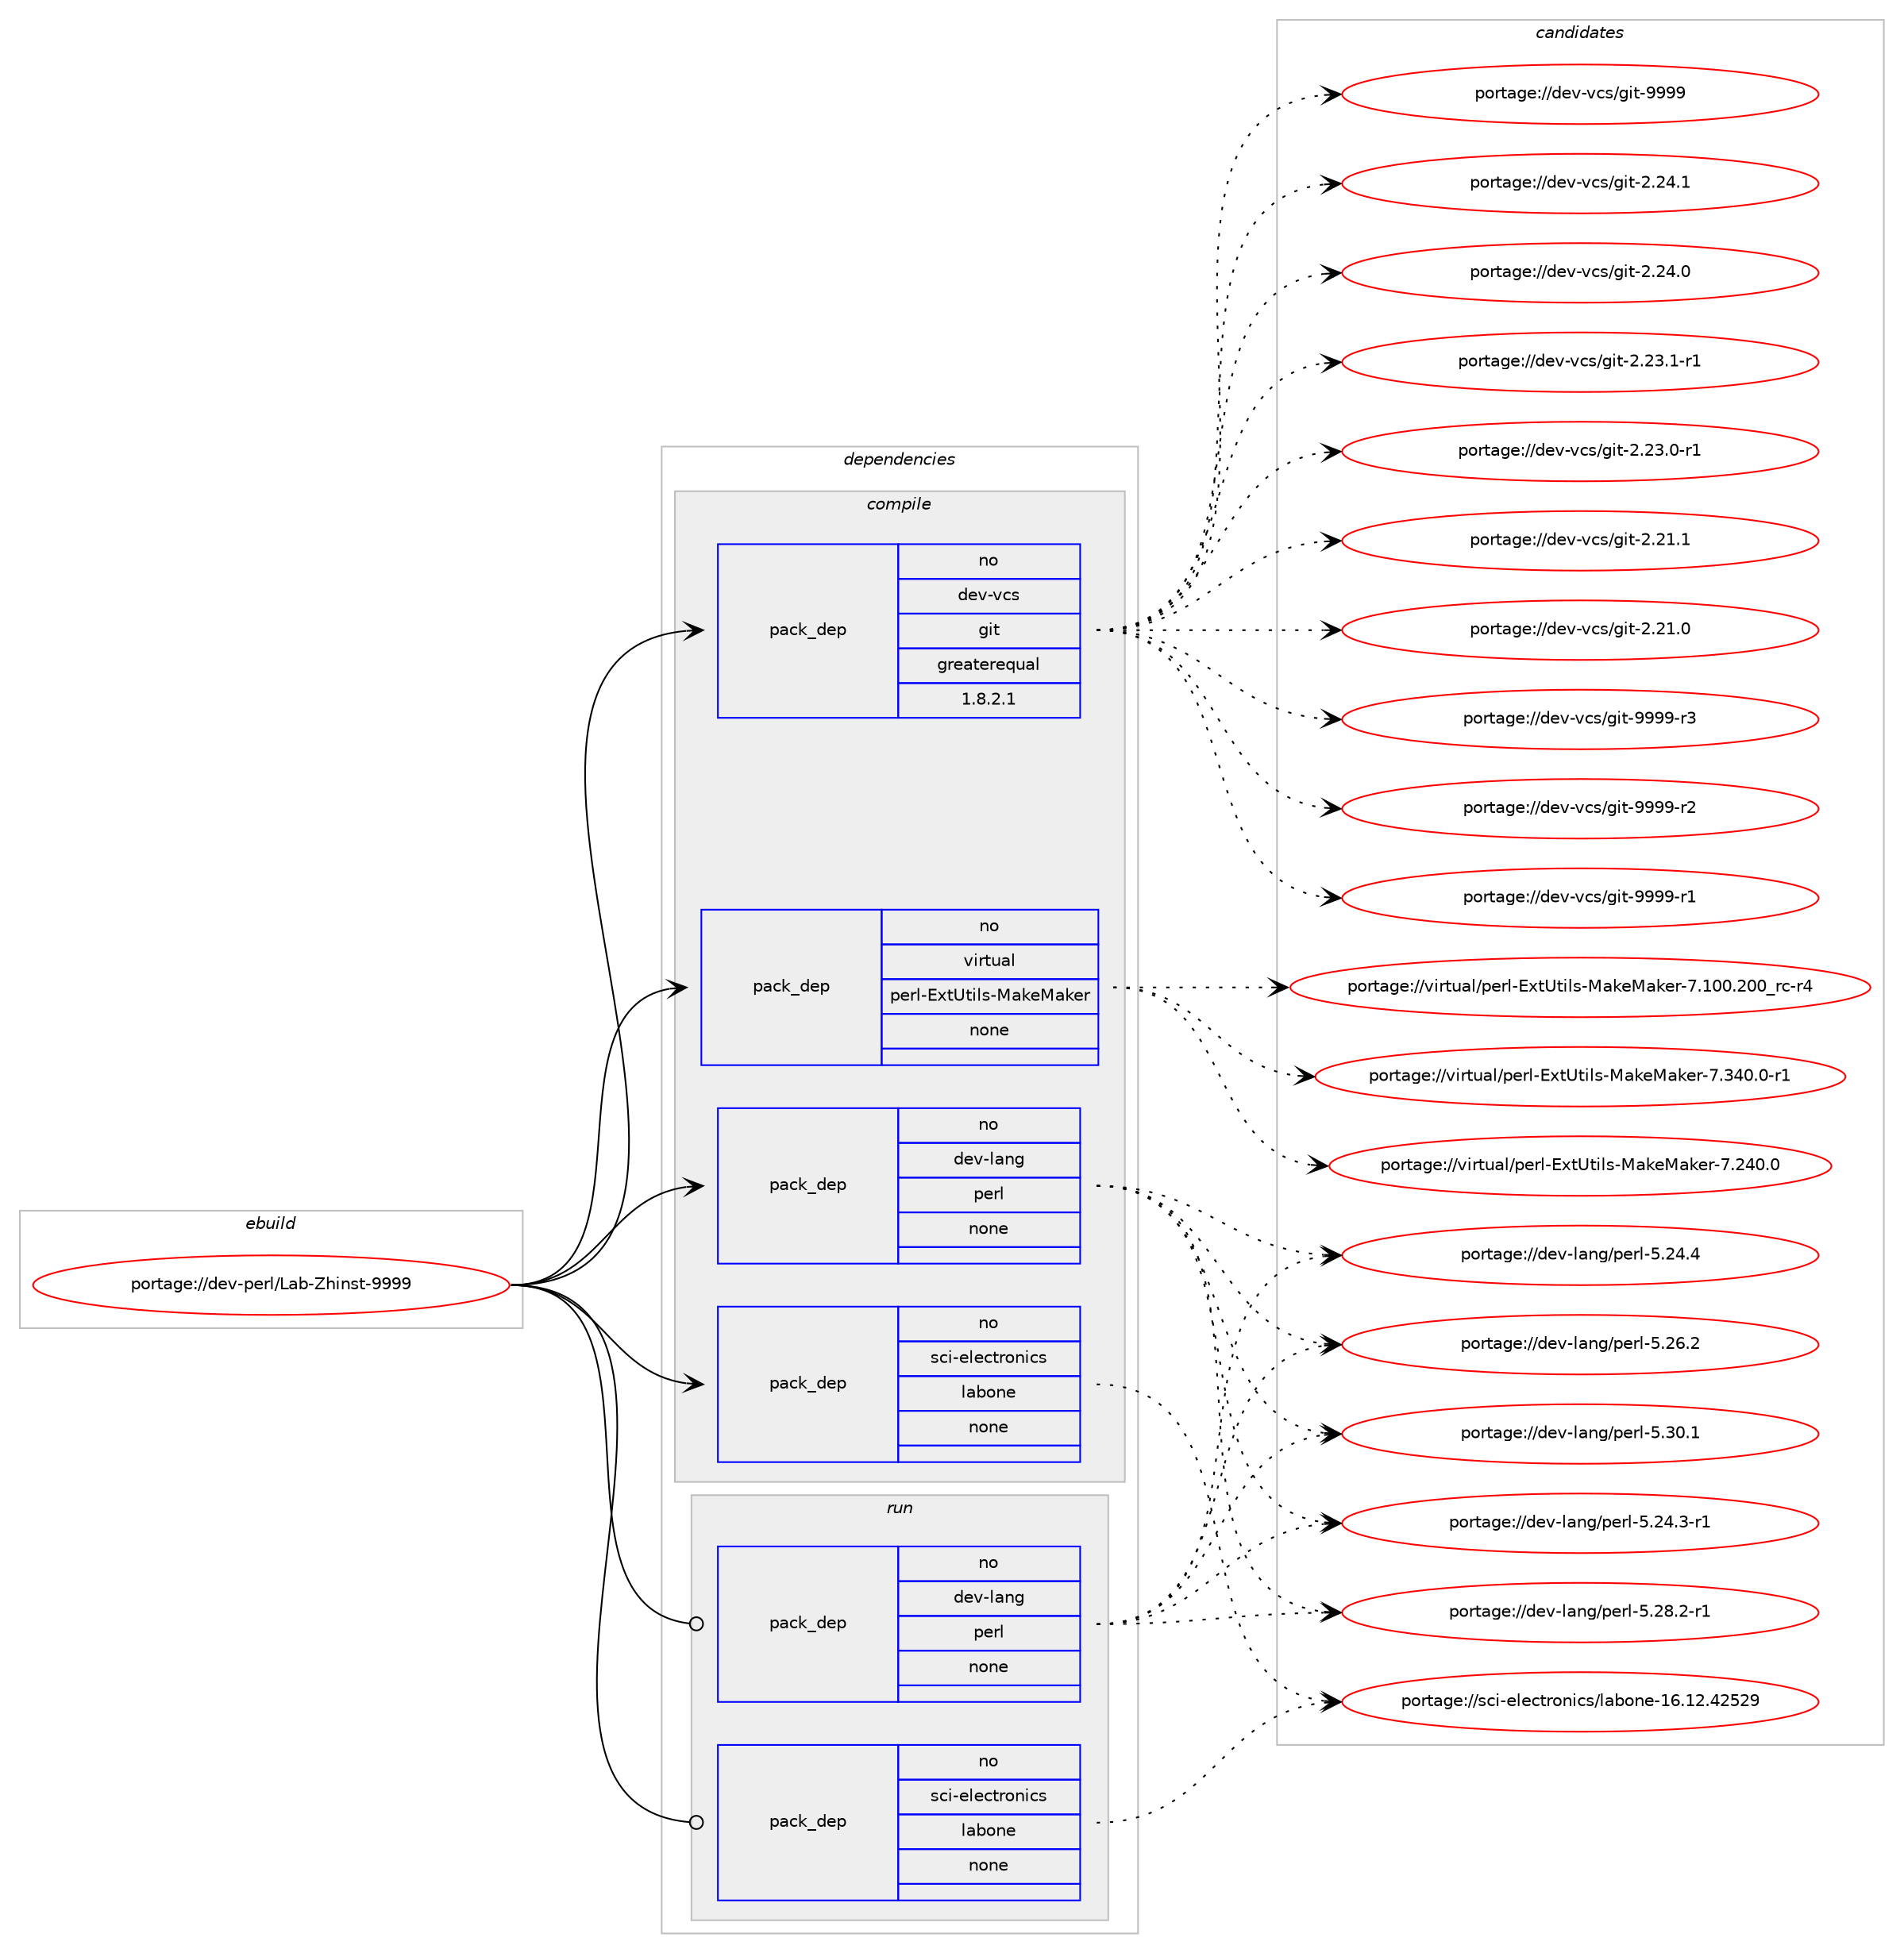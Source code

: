 digraph prolog {

# *************
# Graph options
# *************

newrank=true;
concentrate=true;
compound=true;
graph [rankdir=LR,fontname=Helvetica,fontsize=10,ranksep=1.5];#, ranksep=2.5, nodesep=0.2];
edge  [arrowhead=vee];
node  [fontname=Helvetica,fontsize=10];

# **********
# The ebuild
# **********

subgraph cluster_leftcol {
color=gray;
rank=same;
label=<<i>ebuild</i>>;
id [label="portage://dev-perl/Lab-Zhinst-9999", color=red, width=4, href="../dev-perl/Lab-Zhinst-9999.svg"];
}

# ****************
# The dependencies
# ****************

subgraph cluster_midcol {
color=gray;
label=<<i>dependencies</i>>;
subgraph cluster_compile {
fillcolor="#eeeeee";
style=filled;
label=<<i>compile</i>>;
subgraph pack363887 {
dependency491000 [label=<<TABLE BORDER="0" CELLBORDER="1" CELLSPACING="0" CELLPADDING="4" WIDTH="220"><TR><TD ROWSPAN="6" CELLPADDING="30">pack_dep</TD></TR><TR><TD WIDTH="110">no</TD></TR><TR><TD>dev-lang</TD></TR><TR><TD>perl</TD></TR><TR><TD>none</TD></TR><TR><TD></TD></TR></TABLE>>, shape=none, color=blue];
}
id:e -> dependency491000:w [weight=20,style="solid",arrowhead="vee"];
subgraph pack363888 {
dependency491001 [label=<<TABLE BORDER="0" CELLBORDER="1" CELLSPACING="0" CELLPADDING="4" WIDTH="220"><TR><TD ROWSPAN="6" CELLPADDING="30">pack_dep</TD></TR><TR><TD WIDTH="110">no</TD></TR><TR><TD>dev-vcs</TD></TR><TR><TD>git</TD></TR><TR><TD>greaterequal</TD></TR><TR><TD>1.8.2.1</TD></TR></TABLE>>, shape=none, color=blue];
}
id:e -> dependency491001:w [weight=20,style="solid",arrowhead="vee"];
subgraph pack363889 {
dependency491002 [label=<<TABLE BORDER="0" CELLBORDER="1" CELLSPACING="0" CELLPADDING="4" WIDTH="220"><TR><TD ROWSPAN="6" CELLPADDING="30">pack_dep</TD></TR><TR><TD WIDTH="110">no</TD></TR><TR><TD>sci-electronics</TD></TR><TR><TD>labone</TD></TR><TR><TD>none</TD></TR><TR><TD></TD></TR></TABLE>>, shape=none, color=blue];
}
id:e -> dependency491002:w [weight=20,style="solid",arrowhead="vee"];
subgraph pack363890 {
dependency491003 [label=<<TABLE BORDER="0" CELLBORDER="1" CELLSPACING="0" CELLPADDING="4" WIDTH="220"><TR><TD ROWSPAN="6" CELLPADDING="30">pack_dep</TD></TR><TR><TD WIDTH="110">no</TD></TR><TR><TD>virtual</TD></TR><TR><TD>perl-ExtUtils-MakeMaker</TD></TR><TR><TD>none</TD></TR><TR><TD></TD></TR></TABLE>>, shape=none, color=blue];
}
id:e -> dependency491003:w [weight=20,style="solid",arrowhead="vee"];
}
subgraph cluster_compileandrun {
fillcolor="#eeeeee";
style=filled;
label=<<i>compile and run</i>>;
}
subgraph cluster_run {
fillcolor="#eeeeee";
style=filled;
label=<<i>run</i>>;
subgraph pack363891 {
dependency491004 [label=<<TABLE BORDER="0" CELLBORDER="1" CELLSPACING="0" CELLPADDING="4" WIDTH="220"><TR><TD ROWSPAN="6" CELLPADDING="30">pack_dep</TD></TR><TR><TD WIDTH="110">no</TD></TR><TR><TD>dev-lang</TD></TR><TR><TD>perl</TD></TR><TR><TD>none</TD></TR><TR><TD></TD></TR></TABLE>>, shape=none, color=blue];
}
id:e -> dependency491004:w [weight=20,style="solid",arrowhead="odot"];
subgraph pack363892 {
dependency491005 [label=<<TABLE BORDER="0" CELLBORDER="1" CELLSPACING="0" CELLPADDING="4" WIDTH="220"><TR><TD ROWSPAN="6" CELLPADDING="30">pack_dep</TD></TR><TR><TD WIDTH="110">no</TD></TR><TR><TD>sci-electronics</TD></TR><TR><TD>labone</TD></TR><TR><TD>none</TD></TR><TR><TD></TD></TR></TABLE>>, shape=none, color=blue];
}
id:e -> dependency491005:w [weight=20,style="solid",arrowhead="odot"];
}
}

# **************
# The candidates
# **************

subgraph cluster_choices {
rank=same;
color=gray;
label=<<i>candidates</i>>;

subgraph choice363887 {
color=black;
nodesep=1;
choice10010111845108971101034711210111410845534651484649 [label="portage://dev-lang/perl-5.30.1", color=red, width=4,href="../dev-lang/perl-5.30.1.svg"];
choice100101118451089711010347112101114108455346505646504511449 [label="portage://dev-lang/perl-5.28.2-r1", color=red, width=4,href="../dev-lang/perl-5.28.2-r1.svg"];
choice10010111845108971101034711210111410845534650544650 [label="portage://dev-lang/perl-5.26.2", color=red, width=4,href="../dev-lang/perl-5.26.2.svg"];
choice10010111845108971101034711210111410845534650524652 [label="portage://dev-lang/perl-5.24.4", color=red, width=4,href="../dev-lang/perl-5.24.4.svg"];
choice100101118451089711010347112101114108455346505246514511449 [label="portage://dev-lang/perl-5.24.3-r1", color=red, width=4,href="../dev-lang/perl-5.24.3-r1.svg"];
dependency491000:e -> choice10010111845108971101034711210111410845534651484649:w [style=dotted,weight="100"];
dependency491000:e -> choice100101118451089711010347112101114108455346505646504511449:w [style=dotted,weight="100"];
dependency491000:e -> choice10010111845108971101034711210111410845534650544650:w [style=dotted,weight="100"];
dependency491000:e -> choice10010111845108971101034711210111410845534650524652:w [style=dotted,weight="100"];
dependency491000:e -> choice100101118451089711010347112101114108455346505246514511449:w [style=dotted,weight="100"];
}
subgraph choice363888 {
color=black;
nodesep=1;
choice10010111845118991154710310511645575757574511451 [label="portage://dev-vcs/git-9999-r3", color=red, width=4,href="../dev-vcs/git-9999-r3.svg"];
choice10010111845118991154710310511645575757574511450 [label="portage://dev-vcs/git-9999-r2", color=red, width=4,href="../dev-vcs/git-9999-r2.svg"];
choice10010111845118991154710310511645575757574511449 [label="portage://dev-vcs/git-9999-r1", color=red, width=4,href="../dev-vcs/git-9999-r1.svg"];
choice1001011184511899115471031051164557575757 [label="portage://dev-vcs/git-9999", color=red, width=4,href="../dev-vcs/git-9999.svg"];
choice10010111845118991154710310511645504650524649 [label="portage://dev-vcs/git-2.24.1", color=red, width=4,href="../dev-vcs/git-2.24.1.svg"];
choice10010111845118991154710310511645504650524648 [label="portage://dev-vcs/git-2.24.0", color=red, width=4,href="../dev-vcs/git-2.24.0.svg"];
choice100101118451189911547103105116455046505146494511449 [label="portage://dev-vcs/git-2.23.1-r1", color=red, width=4,href="../dev-vcs/git-2.23.1-r1.svg"];
choice100101118451189911547103105116455046505146484511449 [label="portage://dev-vcs/git-2.23.0-r1", color=red, width=4,href="../dev-vcs/git-2.23.0-r1.svg"];
choice10010111845118991154710310511645504650494649 [label="portage://dev-vcs/git-2.21.1", color=red, width=4,href="../dev-vcs/git-2.21.1.svg"];
choice10010111845118991154710310511645504650494648 [label="portage://dev-vcs/git-2.21.0", color=red, width=4,href="../dev-vcs/git-2.21.0.svg"];
dependency491001:e -> choice10010111845118991154710310511645575757574511451:w [style=dotted,weight="100"];
dependency491001:e -> choice10010111845118991154710310511645575757574511450:w [style=dotted,weight="100"];
dependency491001:e -> choice10010111845118991154710310511645575757574511449:w [style=dotted,weight="100"];
dependency491001:e -> choice1001011184511899115471031051164557575757:w [style=dotted,weight="100"];
dependency491001:e -> choice10010111845118991154710310511645504650524649:w [style=dotted,weight="100"];
dependency491001:e -> choice10010111845118991154710310511645504650524648:w [style=dotted,weight="100"];
dependency491001:e -> choice100101118451189911547103105116455046505146494511449:w [style=dotted,weight="100"];
dependency491001:e -> choice100101118451189911547103105116455046505146484511449:w [style=dotted,weight="100"];
dependency491001:e -> choice10010111845118991154710310511645504650494649:w [style=dotted,weight="100"];
dependency491001:e -> choice10010111845118991154710310511645504650494648:w [style=dotted,weight="100"];
}
subgraph choice363889 {
color=black;
nodesep=1;
choice11599105451011081019911611411111010599115471089798111110101454954464950465250535057 [label="portage://sci-electronics/labone-16.12.42529", color=red, width=4,href="../sci-electronics/labone-16.12.42529.svg"];
dependency491002:e -> choice11599105451011081019911611411111010599115471089798111110101454954464950465250535057:w [style=dotted,weight="100"];
}
subgraph choice363890 {
color=black;
nodesep=1;
choice1181051141161179710847112101114108456912011685116105108115457797107101779710710111445554651524846484511449 [label="portage://virtual/perl-ExtUtils-MakeMaker-7.340.0-r1", color=red, width=4,href="../virtual/perl-ExtUtils-MakeMaker-7.340.0-r1.svg"];
choice118105114116117971084711210111410845691201168511610510811545779710710177971071011144555465052484648 [label="portage://virtual/perl-ExtUtils-MakeMaker-7.240.0", color=red, width=4,href="../virtual/perl-ExtUtils-MakeMaker-7.240.0.svg"];
choice118105114116117971084711210111410845691201168511610510811545779710710177971071011144555464948484650484895114994511452 [label="portage://virtual/perl-ExtUtils-MakeMaker-7.100.200_rc-r4", color=red, width=4,href="../virtual/perl-ExtUtils-MakeMaker-7.100.200_rc-r4.svg"];
dependency491003:e -> choice1181051141161179710847112101114108456912011685116105108115457797107101779710710111445554651524846484511449:w [style=dotted,weight="100"];
dependency491003:e -> choice118105114116117971084711210111410845691201168511610510811545779710710177971071011144555465052484648:w [style=dotted,weight="100"];
dependency491003:e -> choice118105114116117971084711210111410845691201168511610510811545779710710177971071011144555464948484650484895114994511452:w [style=dotted,weight="100"];
}
subgraph choice363891 {
color=black;
nodesep=1;
choice10010111845108971101034711210111410845534651484649 [label="portage://dev-lang/perl-5.30.1", color=red, width=4,href="../dev-lang/perl-5.30.1.svg"];
choice100101118451089711010347112101114108455346505646504511449 [label="portage://dev-lang/perl-5.28.2-r1", color=red, width=4,href="../dev-lang/perl-5.28.2-r1.svg"];
choice10010111845108971101034711210111410845534650544650 [label="portage://dev-lang/perl-5.26.2", color=red, width=4,href="../dev-lang/perl-5.26.2.svg"];
choice10010111845108971101034711210111410845534650524652 [label="portage://dev-lang/perl-5.24.4", color=red, width=4,href="../dev-lang/perl-5.24.4.svg"];
choice100101118451089711010347112101114108455346505246514511449 [label="portage://dev-lang/perl-5.24.3-r1", color=red, width=4,href="../dev-lang/perl-5.24.3-r1.svg"];
dependency491004:e -> choice10010111845108971101034711210111410845534651484649:w [style=dotted,weight="100"];
dependency491004:e -> choice100101118451089711010347112101114108455346505646504511449:w [style=dotted,weight="100"];
dependency491004:e -> choice10010111845108971101034711210111410845534650544650:w [style=dotted,weight="100"];
dependency491004:e -> choice10010111845108971101034711210111410845534650524652:w [style=dotted,weight="100"];
dependency491004:e -> choice100101118451089711010347112101114108455346505246514511449:w [style=dotted,weight="100"];
}
subgraph choice363892 {
color=black;
nodesep=1;
choice11599105451011081019911611411111010599115471089798111110101454954464950465250535057 [label="portage://sci-electronics/labone-16.12.42529", color=red, width=4,href="../sci-electronics/labone-16.12.42529.svg"];
dependency491005:e -> choice11599105451011081019911611411111010599115471089798111110101454954464950465250535057:w [style=dotted,weight="100"];
}
}

}
